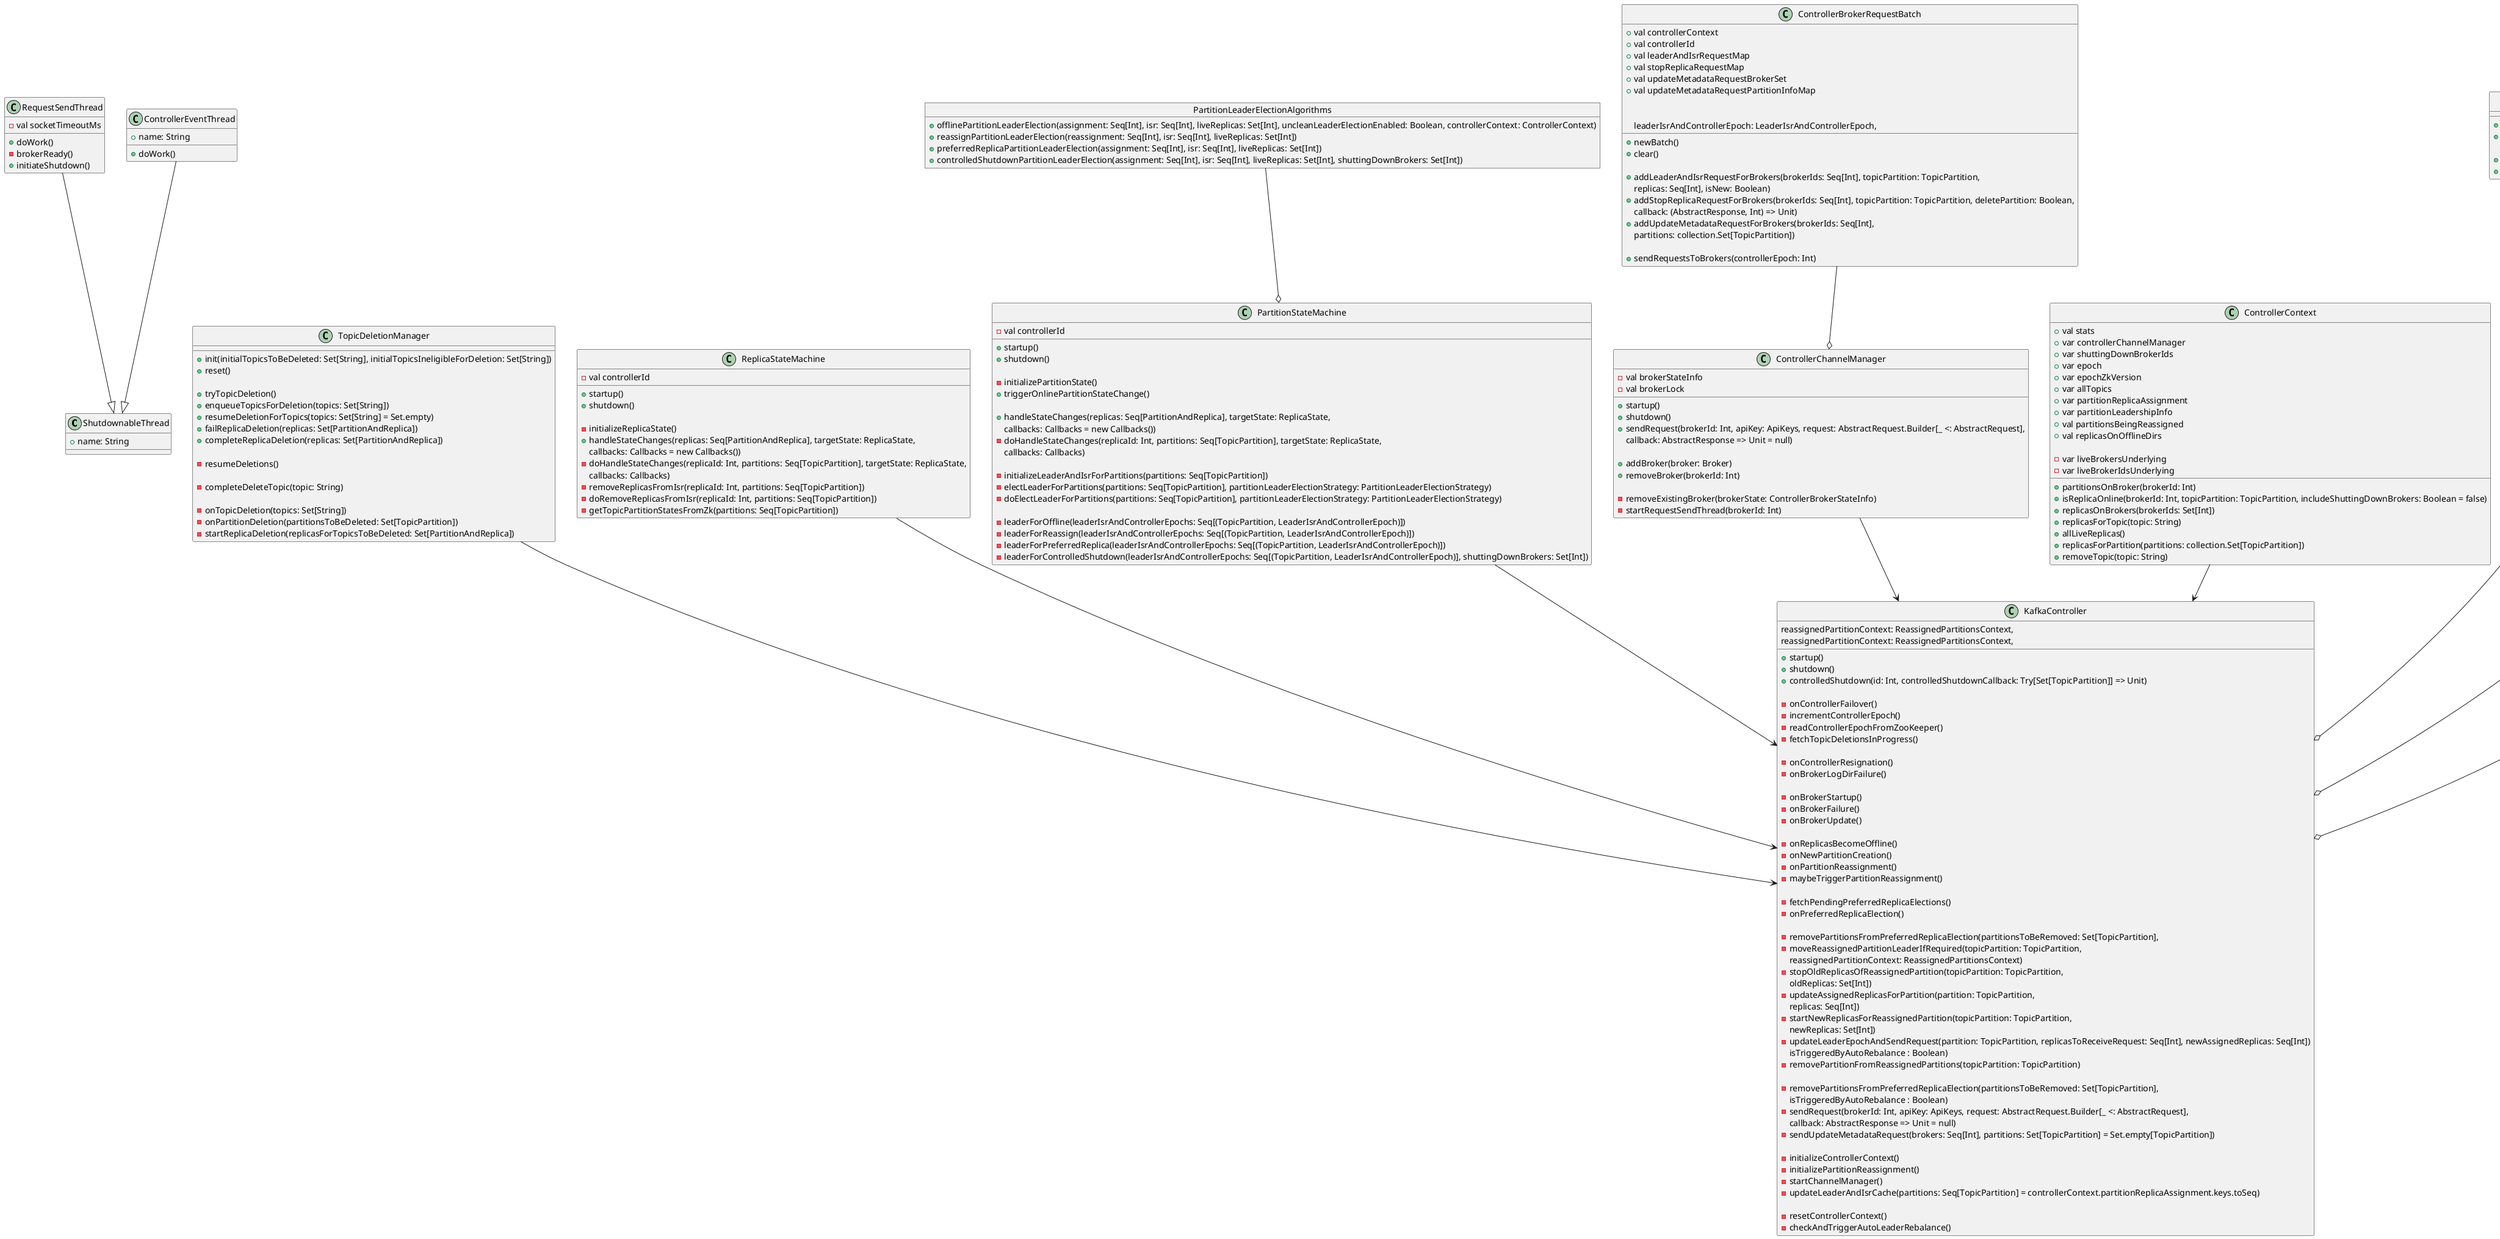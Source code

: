 @startuml
class ShutdownableThread{
    +name: String
}

class KafkaController {
    
    +startup()
    +shutdown()
    +controlledShutdown(id: Int, controlledShutdownCallback: Try[Set[TopicPartition]] => Unit)

    -onControllerFailover()
    -incrementControllerEpoch()
    -readControllerEpochFromZooKeeper()
    -fetchTopicDeletionsInProgress()

    -onControllerResignation()
    -onBrokerLogDirFailure()

    -onBrokerStartup()
    -onBrokerFailure()
    -onBrokerUpdate()

    -onReplicasBecomeOffline()
    -onNewPartitionCreation()
    -onPartitionReassignment()
    -maybeTriggerPartitionReassignment()

    -fetchPendingPreferredReplicaElections()
    -onPreferredReplicaElection()

    -removePartitionsFromPreferredReplicaElection(partitionsToBeRemoved: Set[TopicPartition],
    -moveReassignedPartitionLeaderIfRequired(topicPartition: TopicPartition,
                                                      reassignedPartitionContext: ReassignedPartitionsContext)
    -stopOldReplicasOfReassignedPartition(topicPartition: TopicPartition,
                                                   reassignedPartitionContext: ReassignedPartitionsContext,
                                                   oldReplicas: Set[Int])
    -updateAssignedReplicasForPartition(partition: TopicPartition,
                                                 replicas: Seq[Int])
    -startNewReplicasForReassignedPartition(topicPartition: TopicPartition,
                                                     reassignedPartitionContext: ReassignedPartitionsContext,
                                                     newReplicas: Set[Int])
    -updateLeaderEpochAndSendRequest(partition: TopicPartition, replicasToReceiveRequest: Seq[Int], newAssignedReplicas: Seq[Int])
                                                    isTriggeredByAutoRebalance : Boolean)
    -removePartitionFromReassignedPartitions(topicPartition: TopicPartition)

    -removePartitionsFromPreferredReplicaElection(partitionsToBeRemoved: Set[TopicPartition],
                                                   isTriggeredByAutoRebalance : Boolean)
    -sendRequest(brokerId: Int, apiKey: ApiKeys, request: AbstractRequest.Builder[_ <: AbstractRequest],
                                      callback: AbstractResponse => Unit = null)
    -sendUpdateMetadataRequest(brokers: Seq[Int], partitions: Set[TopicPartition] = Set.empty[TopicPartition])

    -initializeControllerContext()
    -initializePartitionReassignment()
    -startChannelManager()
    -updateLeaderAndIsrCache(partitions: Seq[TopicPartition] = controllerContext.partitionReplicaAssignment.keys.toSeq)

    -resetControllerContext()



    -checkAndTriggerAutoLeaderRebalance()

}

class TopicDeletionManager{
    +init(initialTopicsToBeDeleted: Set[String], initialTopicsIneligibleForDeletion: Set[String])
    +reset()

    +tryTopicDeletion()
    +enqueueTopicsForDeletion(topics: Set[String])
    +resumeDeletionForTopics(topics: Set[String] = Set.empty)
    +failReplicaDeletion(replicas: Set[PartitionAndReplica])
    +completeReplicaDeletion(replicas: Set[PartitionAndReplica])

    -resumeDeletions()

    -completeDeleteTopic(topic: String)

    -onTopicDeletion(topics: Set[String])
    -onPartitionDeletion(partitionsToBeDeleted: Set[TopicPartition])
    -startReplicaDeletion(replicasForTopicsToBeDeleted: Set[PartitionAndReplica])
}

class ReplicaStateMachine{
    -val controllerId

    +startup()
    +shutdown()

    -initializeReplicaState()
    +handleStateChanges(replicas: Seq[PartitionAndReplica], targetState: ReplicaState,
                         callbacks: Callbacks = new Callbacks())
    -doHandleStateChanges(replicaId: Int, partitions: Seq[TopicPartition], targetState: ReplicaState,
                                   callbacks: Callbacks)
    -removeReplicasFromIsr(replicaId: Int, partitions: Seq[TopicPartition])
    -doRemoveReplicasFromIsr(replicaId: Int, partitions: Seq[TopicPartition])
    -getTopicPartitionStatesFromZk(partitions: Seq[TopicPartition])
}

' class ZK_broker

' class SessionExpirationListener{
'     +handleNewSession()
' }

' class OfflinePartitionLeaderSelector{
'     +selectLeader()
' }

class PartitionStateMachine{
    -val controllerId

    +startup()
    +shutdown()

    -initializePartitionState()
    +triggerOnlinePartitionStateChange()

    +handleStateChanges(replicas: Seq[PartitionAndReplica], targetState: ReplicaState,
                         callbacks: Callbacks = new Callbacks())
    -doHandleStateChanges(replicaId: Int, partitions: Seq[TopicPartition], targetState: ReplicaState,
                                   callbacks: Callbacks)
    
    -initializeLeaderAndIsrForPartitions(partitions: Seq[TopicPartition])
    -electLeaderForPartitions(partitions: Seq[TopicPartition], partitionLeaderElectionStrategy: PartitionLeaderElectionStrategy)
    -doElectLeaderForPartitions(partitions: Seq[TopicPartition], partitionLeaderElectionStrategy: PartitionLeaderElectionStrategy)

    -leaderForOffline(leaderIsrAndControllerEpochs: Seq[(TopicPartition, LeaderIsrAndControllerEpoch)])
    -leaderForReassign(leaderIsrAndControllerEpochs: Seq[(TopicPartition, LeaderIsrAndControllerEpoch)])
    -leaderForPreferredReplica(leaderIsrAndControllerEpochs: Seq[(TopicPartition, LeaderIsrAndControllerEpoch)])
    -leaderForControlledShutdown(leaderIsrAndControllerEpochs: Seq[(TopicPartition, LeaderIsrAndControllerEpoch)], shuttingDownBrokers: Set[Int])

}

class ControllerChannelManager{
    -val brokerStateInfo
    -val brokerLock

    +startup()
    +shutdown()
    +sendRequest(brokerId: Int, apiKey: ApiKeys, request: AbstractRequest.Builder[_ <: AbstractRequest],
                  callback: AbstractResponse => Unit = null)
    
    +addBroker(broker: Broker)
    +removeBroker(brokerId: Int)

    -removeExistingBroker(brokerState: ControllerBrokerStateInfo)
    -startRequestSendThread(brokerId: Int)
}



class RequestSendThread{
    -val socketTimeoutMs

    +doWork()
    -brokerReady()
    +initiateShutdown()
}

class ControllerBrokerRequestBatch{
    +val controllerContext
    +val controllerId
    +val leaderAndIsrRequestMap
    +val stopReplicaRequestMap
    +val updateMetadataRequestBrokerSet
    +val updateMetadataRequestPartitionInfoMap

    +newBatch()
    +clear()

    +addLeaderAndIsrRequestForBrokers(brokerIds: Seq[Int], topicPartition: TopicPartition,
                                       leaderIsrAndControllerEpoch: LeaderIsrAndControllerEpoch,
                                       replicas: Seq[Int], isNew: Boolean)
    +addStopReplicaRequestForBrokers(brokerIds: Seq[Int], topicPartition: TopicPartition, deletePartition: Boolean,
                                      callback: (AbstractResponse, Int) => Unit)
    +addUpdateMetadataRequestForBrokers(brokerIds: Seq[Int],
                                         partitions: collection.Set[TopicPartition])
    
    +sendRequestsToBrokers(controllerEpoch: Int)
}

object PartitionLeaderElectionAlgorithms{
    +offlinePartitionLeaderElection(assignment: Seq[Int], isr: Seq[Int], liveReplicas: Set[Int], uncleanLeaderElectionEnabled: Boolean, controllerContext: ControllerContext)
    +reassignPartitionLeaderElection(reassignment: Seq[Int], isr: Seq[Int], liveReplicas: Set[Int])
    +preferredReplicaPartitionLeaderElection(assignment: Seq[Int], isr: Seq[Int], liveReplicas: Set[Int])
    +controlledShutdownPartitionLeaderElection(assignment: Seq[Int], isr: Seq[Int], liveReplicas: Set[Int], shuttingDownBrokers: Set[Int])
}

class ControllerContext{
    +val stats
    +var controllerChannelManager
    +var shuttingDownBrokerIds
    +var epoch
    +var epochZkVersion
    +var allTopics
    +var partitionReplicaAssignment
    +var partitionLeadershipInfo
    +val partitionsBeingReassigned
    +val replicasOnOfflineDirs

    -var liveBrokersUnderlying
    -var liveBrokerIdsUnderlying

    +partitionsOnBroker(brokerId: Int)
    +isReplicaOnline(brokerId: Int, topicPartition: TopicPartition, includeShuttingDownBrokers: Boolean = false)
    +replicasOnBrokers(brokerIds: Set[Int])
    +replicasForTopic(topic: String)
    +allLiveReplicas()
    +replicasForPartition(partitions: collection.Set[TopicPartition])
    +removeTopic(topic: String)
}

class ControllerEventManager{
    +start()
    +close()

    +put(event: ControllerEvent)
    +clearAndPut(event: ControllerEvent)

}

class ControllerEventThread{
    +name: String

    +doWork()
}

class ControllerEvent{
    +process()
    -doControlledShutdown()
}

class ZNodeChildChangeHandler{
    +handleChildChange()
}

class ZNodeChangeHandler{
    +handleDataChange()
    +handleDeletion()
    +handleCreation()
}


RequestSendThread --|> ShutdownableThread
ControllerEventThread --|> ShutdownableThread

ControllerEvent --o KafkaController
ZNodeChildChangeHandler --o KafkaController
ZNodeChangeHandler --o KafkaController

ControllerEventManager <-- ControllerEvent

ControllerContext --> KafkaController
ControllerChannelManager --> KafkaController
PartitionStateMachine --> KafkaController
ReplicaStateMachine --> KafkaController
TopicDeletionManager --> KafkaController

PartitionLeaderElectionAlgorithms --o PartitionStateMachine
ControllerBrokerRequestBatch --o ControllerChannelManager

' PartitionModificationsListener --> ZK_broker
' SessionExpirationListener --> ZK_broker
' TopicChangeListener --> ZK_broker
' BrokerChangeListener --> ZK_broker
' PartitionsReassignedListener --> ZK_broker
' ReassignedPartitionsIsrChangeListener --> ZK_broker
' DeleteTopicListener --> ZK_broker

' ZK_broker --> KafkaController
' ReplicaStateMachine --> KafkaController
' PartitionStateMachine --> KafkaController

' ControllerBrokerRequestBatch --> ControllerChannelManager

' ControllerChannelManager --> KafkaController

' ReassignedPartitionsLeaderSelector --> KafkaController
' OfflinePartitionLeaderSelector --> KafkaController
' TopicDeletionManager --> KafkaController
@enduml